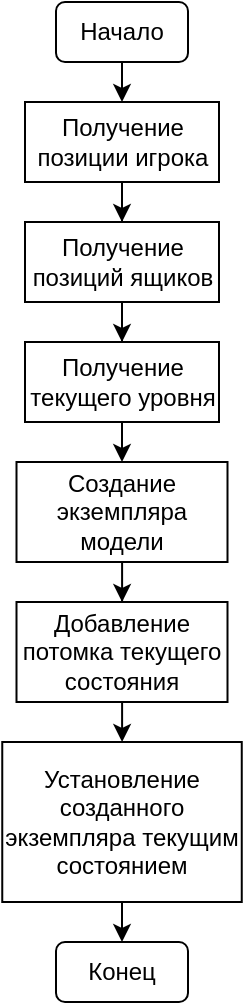 <mxfile version="12.9.11" type="device"><diagram id="C5RBs43oDa-KdzZeNtuy" name="Page-1"><mxGraphModel dx="1038" dy="552" grid="1" gridSize="10" guides="1" tooltips="1" connect="1" arrows="1" fold="1" page="1" pageScale="1" pageWidth="827" pageHeight="1169" math="0" shadow="0"><root><mxCell id="WIyWlLk6GJQsqaUBKTNV-0"/><mxCell id="WIyWlLk6GJQsqaUBKTNV-1" parent="WIyWlLk6GJQsqaUBKTNV-0"/><mxCell id="nZRSuLhji-qHycCOt6sR-44" style="edgeStyle=orthogonalEdgeStyle;rounded=0;orthogonalLoop=1;jettySize=auto;html=1;exitX=0.5;exitY=1;exitDx=0;exitDy=0;entryX=0.5;entryY=0;entryDx=0;entryDy=0;fontSize=12;" edge="1" parent="WIyWlLk6GJQsqaUBKTNV-1" source="nZRSuLhji-qHycCOt6sR-0" target="nZRSuLhji-qHycCOt6sR-43"><mxGeometry relative="1" as="geometry"/></mxCell><mxCell id="nZRSuLhji-qHycCOt6sR-0" value="Начало" style="rounded=1;whiteSpace=wrap;html=1;" vertex="1" parent="WIyWlLk6GJQsqaUBKTNV-1"><mxGeometry x="280" y="40" width="66" height="30" as="geometry"/></mxCell><mxCell id="nZRSuLhji-qHycCOt6sR-1" value="Конец" style="rounded=1;whiteSpace=wrap;html=1;" vertex="1" parent="WIyWlLk6GJQsqaUBKTNV-1"><mxGeometry x="280" y="510" width="66" height="30" as="geometry"/></mxCell><mxCell id="nZRSuLhji-qHycCOt6sR-46" value="" style="edgeStyle=orthogonalEdgeStyle;rounded=0;orthogonalLoop=1;jettySize=auto;html=1;fontSize=12;" edge="1" parent="WIyWlLk6GJQsqaUBKTNV-1" source="nZRSuLhji-qHycCOt6sR-43" target="nZRSuLhji-qHycCOt6sR-45"><mxGeometry relative="1" as="geometry"/></mxCell><mxCell id="nZRSuLhji-qHycCOt6sR-43" value="Получение позиции игрока" style="rounded=0;whiteSpace=wrap;html=1;fontSize=12;" vertex="1" parent="WIyWlLk6GJQsqaUBKTNV-1"><mxGeometry x="264.5" y="90" width="97" height="40" as="geometry"/></mxCell><mxCell id="nZRSuLhji-qHycCOt6sR-48" value="" style="edgeStyle=orthogonalEdgeStyle;rounded=0;orthogonalLoop=1;jettySize=auto;html=1;fontSize=12;" edge="1" parent="WIyWlLk6GJQsqaUBKTNV-1" source="nZRSuLhji-qHycCOt6sR-45" target="nZRSuLhji-qHycCOt6sR-47"><mxGeometry relative="1" as="geometry"/></mxCell><mxCell id="nZRSuLhji-qHycCOt6sR-45" value="Получение позиций ящиков" style="rounded=0;whiteSpace=wrap;html=1;fontSize=12;" vertex="1" parent="WIyWlLk6GJQsqaUBKTNV-1"><mxGeometry x="264.5" y="150" width="97" height="40" as="geometry"/></mxCell><mxCell id="nZRSuLhji-qHycCOt6sR-50" value="" style="edgeStyle=orthogonalEdgeStyle;rounded=0;orthogonalLoop=1;jettySize=auto;html=1;fontSize=12;" edge="1" parent="WIyWlLk6GJQsqaUBKTNV-1" source="nZRSuLhji-qHycCOt6sR-47" target="nZRSuLhji-qHycCOt6sR-49"><mxGeometry relative="1" as="geometry"/></mxCell><mxCell id="nZRSuLhji-qHycCOt6sR-47" value="Получение текущего уровня" style="rounded=0;whiteSpace=wrap;html=1;fontSize=12;" vertex="1" parent="WIyWlLk6GJQsqaUBKTNV-1"><mxGeometry x="264.5" y="210" width="97" height="40" as="geometry"/></mxCell><mxCell id="nZRSuLhji-qHycCOt6sR-52" value="" style="edgeStyle=orthogonalEdgeStyle;rounded=0;orthogonalLoop=1;jettySize=auto;html=1;fontSize=12;" edge="1" parent="WIyWlLk6GJQsqaUBKTNV-1" source="nZRSuLhji-qHycCOt6sR-49" target="nZRSuLhji-qHycCOt6sR-51"><mxGeometry relative="1" as="geometry"/></mxCell><mxCell id="nZRSuLhji-qHycCOt6sR-49" value="Создание экземпляра модели" style="rounded=0;whiteSpace=wrap;html=1;fontSize=12;" vertex="1" parent="WIyWlLk6GJQsqaUBKTNV-1"><mxGeometry x="260.25" y="270" width="105.5" height="50" as="geometry"/></mxCell><mxCell id="nZRSuLhji-qHycCOt6sR-54" value="" style="edgeStyle=orthogonalEdgeStyle;rounded=0;orthogonalLoop=1;jettySize=auto;html=1;fontSize=12;" edge="1" parent="WIyWlLk6GJQsqaUBKTNV-1" source="nZRSuLhji-qHycCOt6sR-51" target="nZRSuLhji-qHycCOt6sR-53"><mxGeometry relative="1" as="geometry"/></mxCell><mxCell id="nZRSuLhji-qHycCOt6sR-51" value="Добавление потомка текущего состояния" style="rounded=0;whiteSpace=wrap;html=1;fontSize=12;" vertex="1" parent="WIyWlLk6GJQsqaUBKTNV-1"><mxGeometry x="260.25" y="340" width="105.5" height="50" as="geometry"/></mxCell><mxCell id="nZRSuLhji-qHycCOt6sR-55" style="edgeStyle=orthogonalEdgeStyle;rounded=0;orthogonalLoop=1;jettySize=auto;html=1;exitX=0.5;exitY=1;exitDx=0;exitDy=0;entryX=0.5;entryY=0;entryDx=0;entryDy=0;fontSize=12;" edge="1" parent="WIyWlLk6GJQsqaUBKTNV-1" source="nZRSuLhji-qHycCOt6sR-53" target="nZRSuLhji-qHycCOt6sR-1"><mxGeometry relative="1" as="geometry"/></mxCell><mxCell id="nZRSuLhji-qHycCOt6sR-53" value="Установление созданного экземпляра текущим состоянием" style="rounded=0;whiteSpace=wrap;html=1;fontSize=12;" vertex="1" parent="WIyWlLk6GJQsqaUBKTNV-1"><mxGeometry x="253.13" y="410" width="119.75" height="80" as="geometry"/></mxCell></root></mxGraphModel></diagram></mxfile>